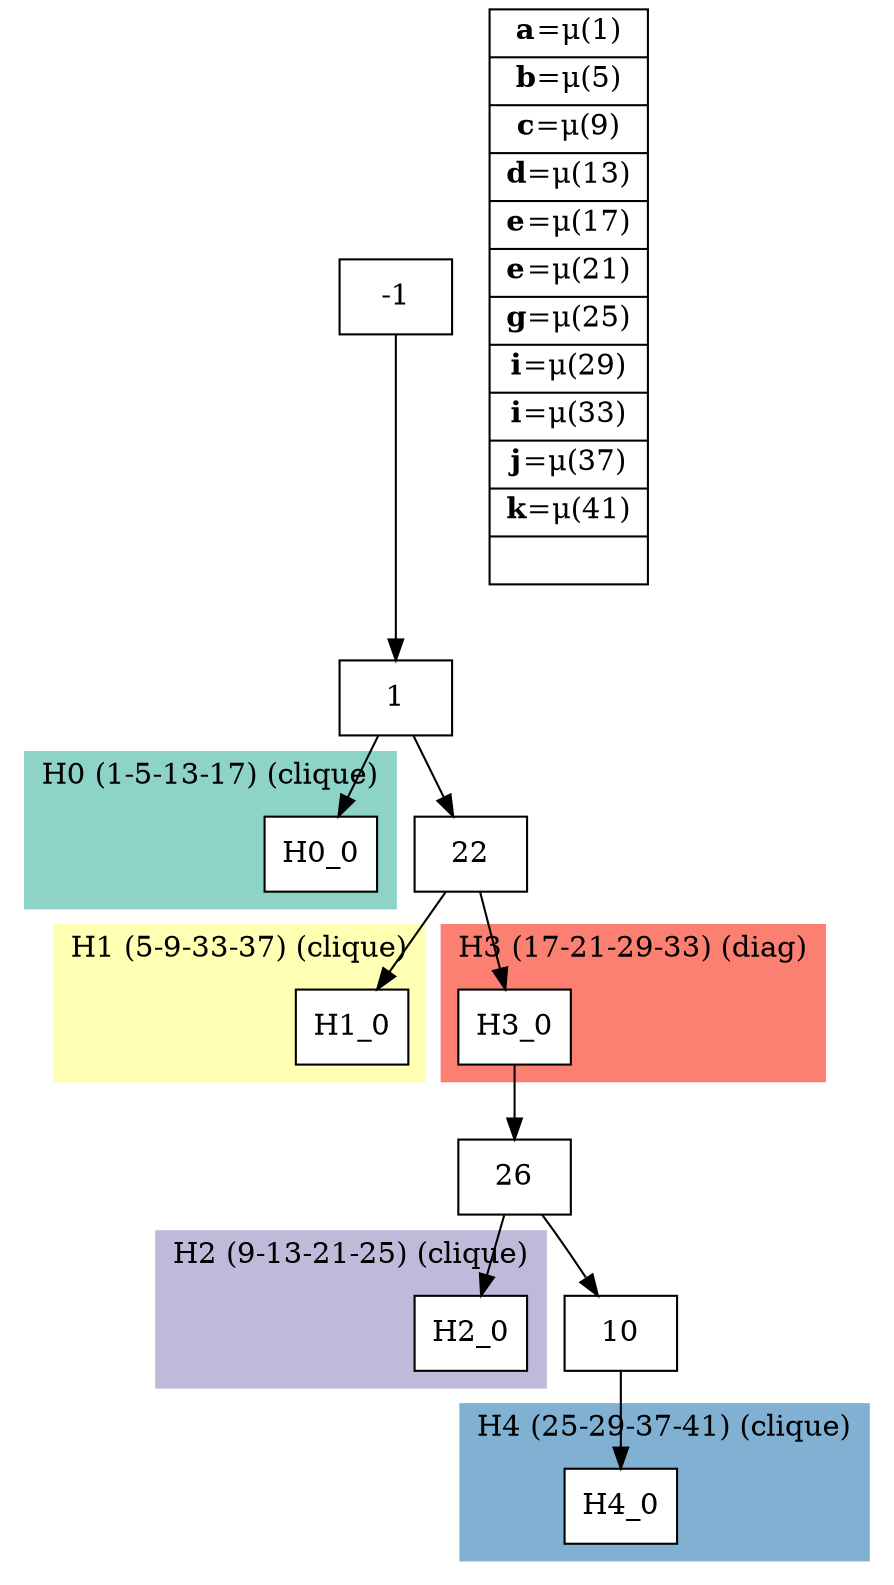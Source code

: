 digraph G {
    node [shape=box];
    subgraph cluster0 {
        node [style=filled,fillcolor=white];
        labeljust="l";
        style=filled;
        color="#8DD3C7";
        H0_0;
        label="H0 (1-5-13-17) (clique)";
    }
    subgraph cluster1 {
        node [style=filled,fillcolor=white];
        labeljust="l";
        style=filled;
        color="#FFFFB3";
        H1_0;
        label="H1 (5-9-33-37) (clique)";
    }
    subgraph cluster2 {
        node [style=filled,fillcolor=white];
        labeljust="l";
        style=filled;
        color="#BEBADA";
        H2_0;
        label="H2 (9-13-21-25) (clique)";
    }
    subgraph cluster3 {
        node [style=filled,fillcolor=white];
        labeljust="l";
        style=filled;
        color="#FB8072";
        H3_0;
        label="H3 (17-21-29-33) (diag)";
    }
    subgraph cluster4 {
        node [style=filled,fillcolor=white];
        labeljust="l";
        style=filled;
        color="#80B1D3";
        H4_0;
        label="H4 (25-29-37-41) (clique)";
    }
     1 [image="miscellani_latex/C5_1.jpg"];
     -1  ->  1;
     H0_0 [image="miscellani_latex/C5_H0_0.jpg"];
     1  ->  H0_0;
     22 [image="miscellani_latex/C5_22.jpg"];
     1  ->  22;
     H3_0 [image="miscellani_latex/C5_H3_0.jpg"];
     22  ->  H3_0;
     26 [image="miscellani_latex/C5_26.jpg"];
     H3_0  ->  26;
     H2_0 [image="miscellani_latex/C5_H2_0.jpg"];
     26  ->  H2_0;
     10 [image="miscellani_latex/C5_10.jpg"];
     26  ->  10;
     H4_0 [image="miscellani_latex/C5_H4_0.jpg"];
     10  ->  H4_0;
     H1_0 [image="miscellani_latex/C5_H1_0.jpg"];
     22  ->  H1_0;
    labels [shape=record,label= <{<b>a</b>=&#956;(1) | <b>b</b>=&#956;(5) | <b>c</b>=&#956;(9) | <b>d</b>=&#956;(13) | <b>e</b>=&#956;(17) | <b>e</b>=&#956;(21) | <b>g</b>=&#956;(25) | <b>i</b>=&#956;(29) | <b>i</b>=&#956;(33) | <b>j</b>=&#956;(37) | <b>k</b>=&#956;(41) | }> ];
}
